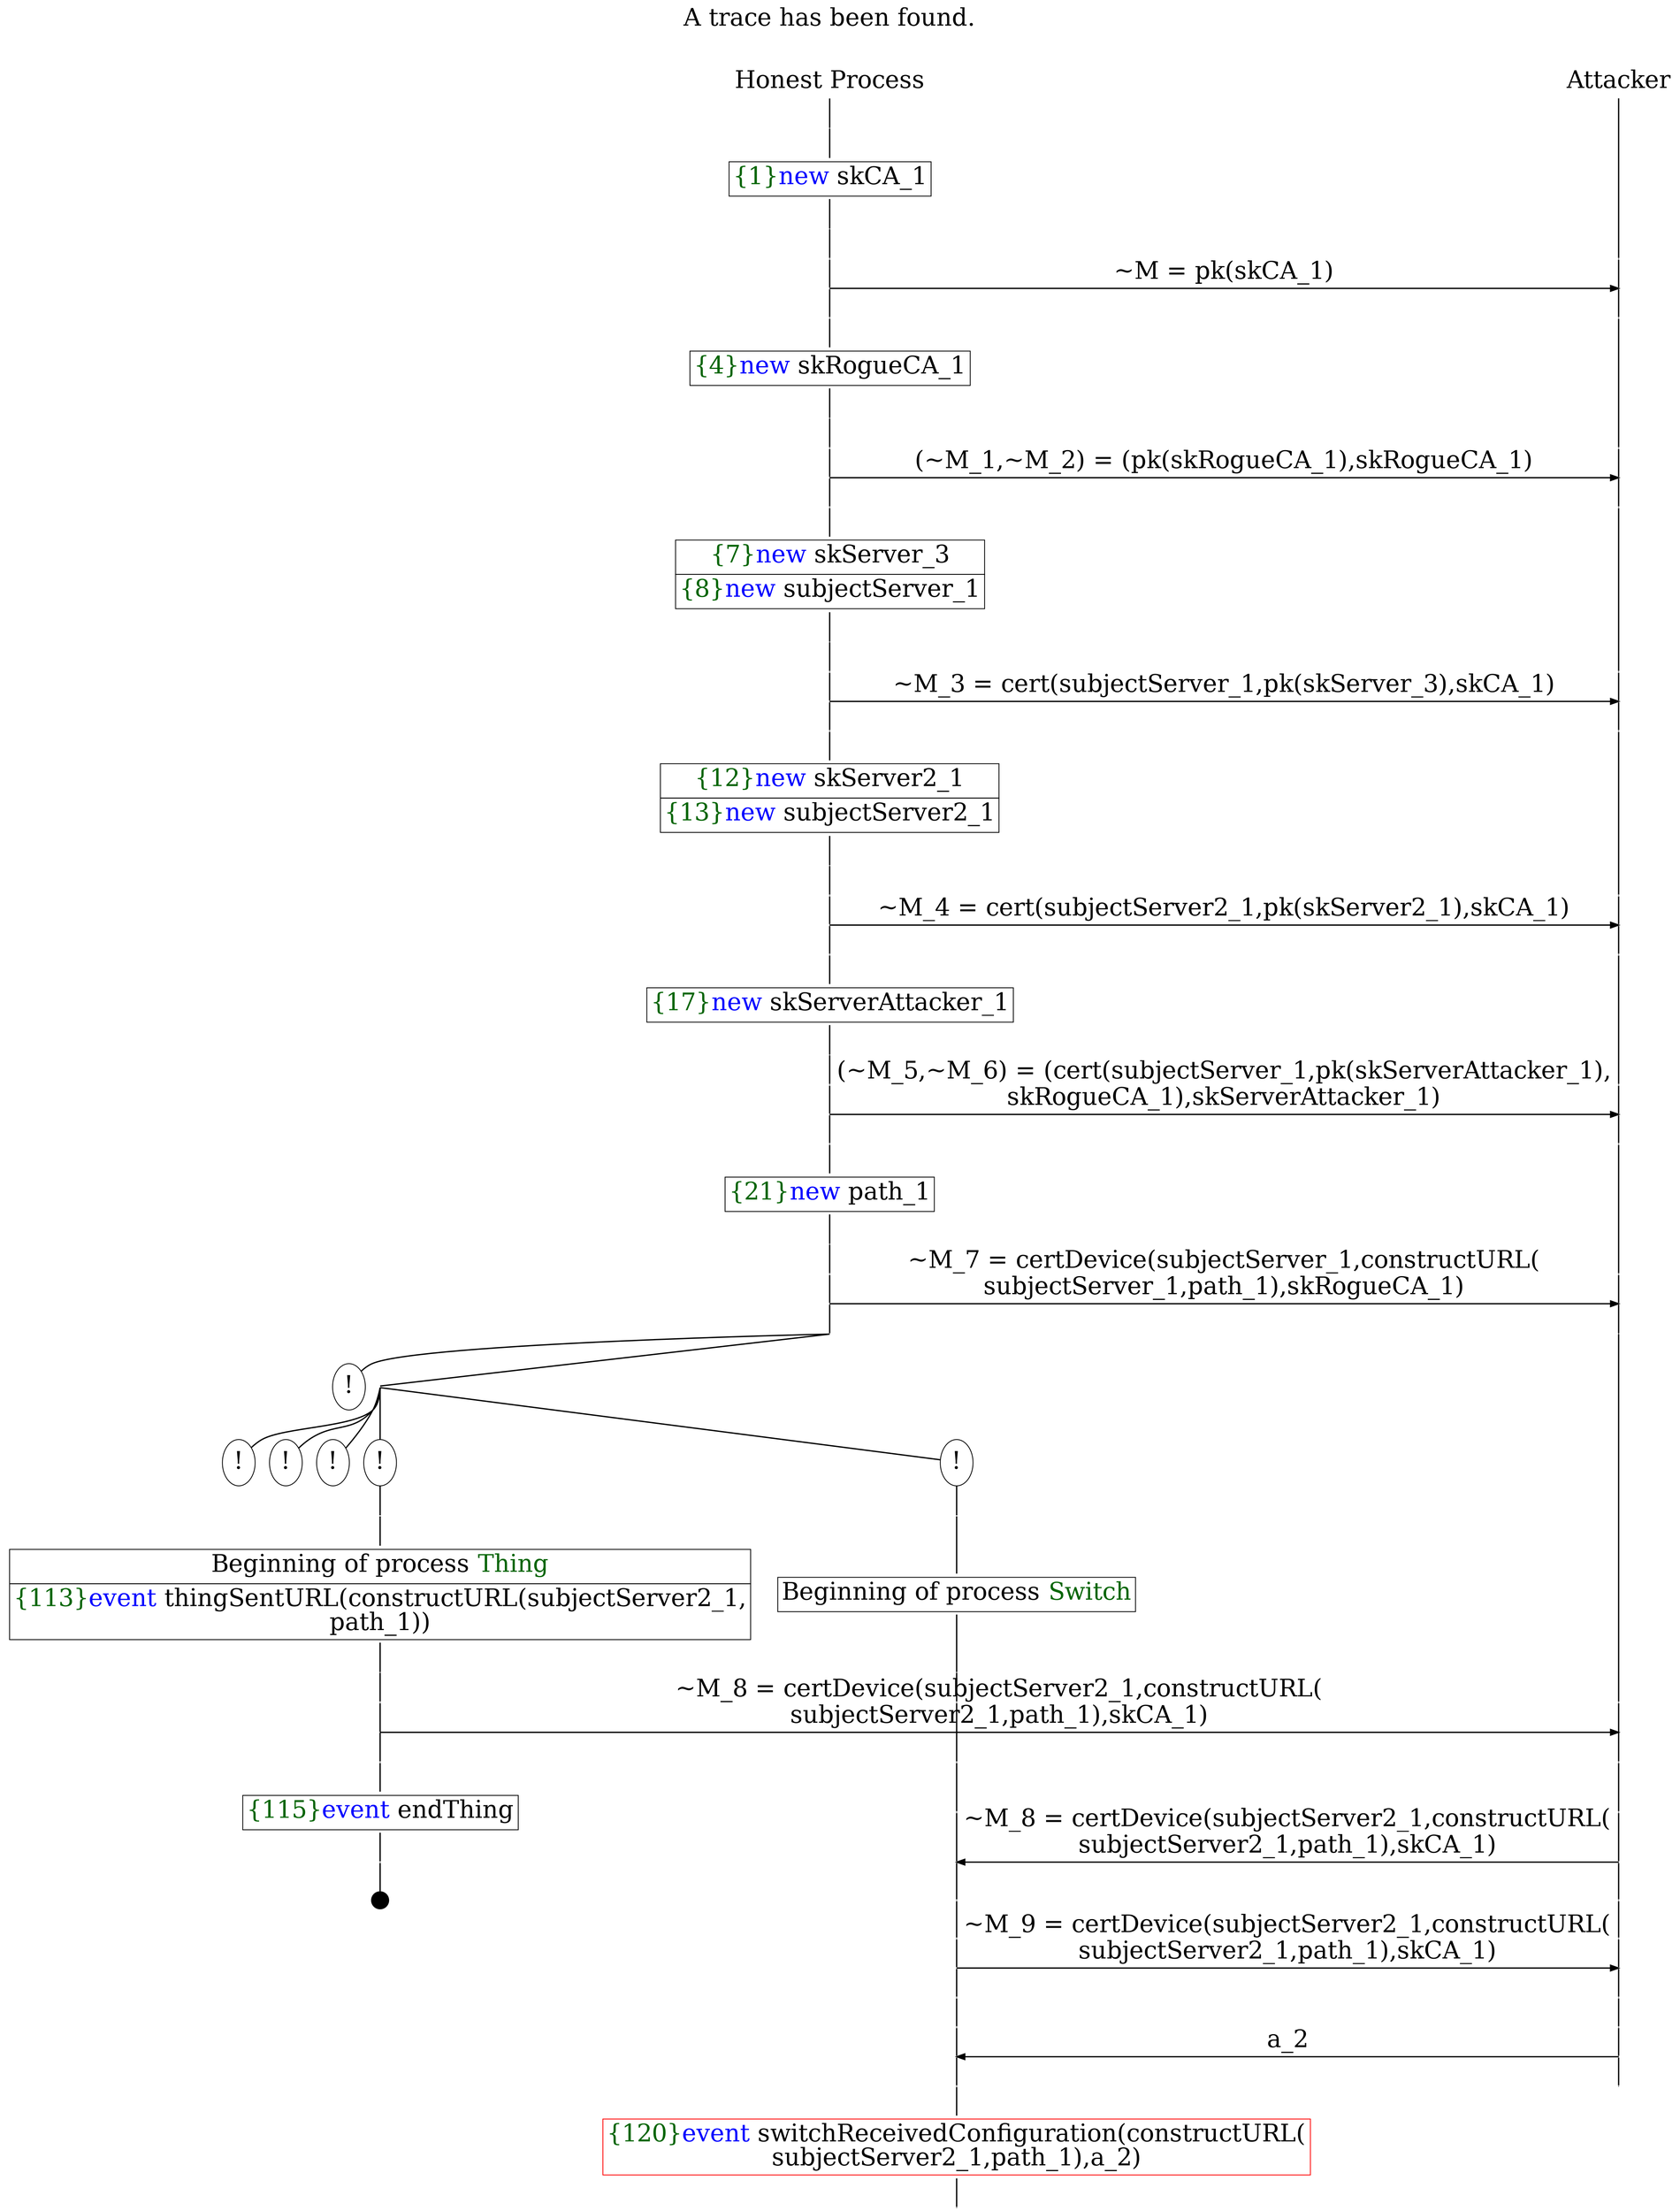 digraph {
graph [ordering = out]
edge [arrowhead = none, penwidth = 1.6, fontsize = 30]
node [shape = point, width = 0, height = 0, fontsize = 30]
Trace [label = <A trace has been found.<br/>
>, shape = plaintext]
P0__0 [label = "Honest Process", shape = plaintext]
P__0 [label = "Attacker", shape = plaintext]
Trace -> P0__0 [label = "", style = invisible, weight = 100]{rank = same; P0__0 P__0}
P0__0 -> P0__1 [label = <>, weight = 100]
P0__1 -> P0__2 [label = <>, weight = 100]
P0__2 [shape = plaintext, label = <<TABLE BORDER="0" CELLBORDER="1" CELLSPACING="0" CELLPADDING="4"> <TR><TD><FONT COLOR="darkgreen">{1}</FONT><FONT COLOR="blue">new </FONT>skCA_1</TD></TR></TABLE>>]
P0__2 -> P0__3 [label = <>, weight = 100]
P0__3 -> P0__4 [label = <>, weight = 100]
P__0 -> P__1 [label = <>, weight = 100]
{rank = same; P__1 P0__4}
P0__4 -> P0__5 [label = <>, weight = 100]
P__1 -> P__2 [label = <>, weight = 100]
{rank = same; P__2 P0__5}
P0__5 -> P__2 [label = <~M = pk(skCA_1)>, arrowhead = normal]
P0__5 -> P0__6 [label = <>, weight = 100]
P__2 -> P__3 [label = <>, weight = 100]
{rank = same; P__3 P0__6}
P0__6 -> P0__7 [label = <>, weight = 100]
P0__7 [shape = plaintext, label = <<TABLE BORDER="0" CELLBORDER="1" CELLSPACING="0" CELLPADDING="4"> <TR><TD><FONT COLOR="darkgreen">{4}</FONT><FONT COLOR="blue">new </FONT>skRogueCA_1</TD></TR></TABLE>>]
P0__7 -> P0__8 [label = <>, weight = 100]
P0__8 -> P0__9 [label = <>, weight = 100]
P__3 -> P__4 [label = <>, weight = 100]
{rank = same; P__4 P0__9}
P0__9 -> P0__10 [label = <>, weight = 100]
P__4 -> P__5 [label = <>, weight = 100]
{rank = same; P__5 P0__10}
P0__10 -> P__5 [label = <(~M_1,~M_2) = (pk(skRogueCA_1),skRogueCA_1)>, arrowhead = normal]
P0__10 -> P0__11 [label = <>, weight = 100]
P__5 -> P__6 [label = <>, weight = 100]
{rank = same; P__6 P0__11}
P0__11 -> P0__12 [label = <>, weight = 100]
P0__12 [shape = plaintext, label = <<TABLE BORDER="0" CELLBORDER="1" CELLSPACING="0" CELLPADDING="4"> <TR><TD><FONT COLOR="darkgreen">{7}</FONT><FONT COLOR="blue">new </FONT>skServer_3</TD></TR><TR><TD><FONT COLOR="darkgreen">{8}</FONT><FONT COLOR="blue">new </FONT>subjectServer_1</TD></TR></TABLE>>]
P0__12 -> P0__13 [label = <>, weight = 100]
P0__13 -> P0__14 [label = <>, weight = 100]
P__6 -> P__7 [label = <>, weight = 100]
{rank = same; P__7 P0__14}
P0__14 -> P0__15 [label = <>, weight = 100]
P__7 -> P__8 [label = <>, weight = 100]
{rank = same; P__8 P0__15}
P0__15 -> P__8 [label = <~M_3 = cert(subjectServer_1,pk(skServer_3),skCA_1)>, arrowhead = normal]
P0__15 -> P0__16 [label = <>, weight = 100]
P__8 -> P__9 [label = <>, weight = 100]
{rank = same; P__9 P0__16}
P0__16 -> P0__17 [label = <>, weight = 100]
P0__17 [shape = plaintext, label = <<TABLE BORDER="0" CELLBORDER="1" CELLSPACING="0" CELLPADDING="4"> <TR><TD><FONT COLOR="darkgreen">{12}</FONT><FONT COLOR="blue">new </FONT>skServer2_1</TD></TR><TR><TD><FONT COLOR="darkgreen">{13}</FONT><FONT COLOR="blue">new </FONT>subjectServer2_1</TD></TR></TABLE>>]
P0__17 -> P0__18 [label = <>, weight = 100]
P0__18 -> P0__19 [label = <>, weight = 100]
P__9 -> P__10 [label = <>, weight = 100]
{rank = same; P__10 P0__19}
P0__19 -> P0__20 [label = <>, weight = 100]
P__10 -> P__11 [label = <>, weight = 100]
{rank = same; P__11 P0__20}
P0__20 -> P__11 [label = <~M_4 = cert(subjectServer2_1,pk(skServer2_1),skCA_1)>, arrowhead = normal]
P0__20 -> P0__21 [label = <>, weight = 100]
P__11 -> P__12 [label = <>, weight = 100]
{rank = same; P__12 P0__21}
P0__21 -> P0__22 [label = <>, weight = 100]
P0__22 [shape = plaintext, label = <<TABLE BORDER="0" CELLBORDER="1" CELLSPACING="0" CELLPADDING="4"> <TR><TD><FONT COLOR="darkgreen">{17}</FONT><FONT COLOR="blue">new </FONT>skServerAttacker_1</TD></TR></TABLE>>]
P0__22 -> P0__23 [label = <>, weight = 100]
P0__23 -> P0__24 [label = <>, weight = 100]
P__12 -> P__13 [label = <>, weight = 100]
{rank = same; P__13 P0__24}
P0__24 -> P0__25 [label = <>, weight = 100]
P__13 -> P__14 [label = <>, weight = 100]
{rank = same; P__14 P0__25}
P0__25 -> P__14 [label = <(~M_5,~M_6) = (cert(subjectServer_1,pk(skServerAttacker_1),<br/>
skRogueCA_1),skServerAttacker_1)>, arrowhead = normal]
P0__25 -> P0__26 [label = <>, weight = 100]
P__14 -> P__15 [label = <>, weight = 100]
{rank = same; P__15 P0__26}
P0__26 -> P0__27 [label = <>, weight = 100]
P0__27 [shape = plaintext, label = <<TABLE BORDER="0" CELLBORDER="1" CELLSPACING="0" CELLPADDING="4"> <TR><TD><FONT COLOR="darkgreen">{21}</FONT><FONT COLOR="blue">new </FONT>path_1</TD></TR></TABLE>>]
P0__27 -> P0__28 [label = <>, weight = 100]
P0__28 -> P0__29 [label = <>, weight = 100]
P__15 -> P__16 [label = <>, weight = 100]
{rank = same; P__16 P0__29}
P0__29 -> P0__30 [label = <>, weight = 100]
P__16 -> P__17 [label = <>, weight = 100]
{rank = same; P__17 P0__30}
P0__30 -> P__17 [label = <~M_7 = certDevice(subjectServer_1,constructURL(<br/>
subjectServer_1,path_1),skRogueCA_1)>, arrowhead = normal]
P0__30 -> P0__31 [label = <>, weight = 100]
P__17 -> P__18 [label = <>, weight = 100]
{rank = same; P__18 P0__31}
/*RPar */
P0__31 -> P0_1__31 [label = <>]
P0__31 -> P0_0__31 [label = <>]
P0__31 [label = "", fixedsize = false, width = 0, height = 0, shape = none]
{rank = same; P0_0__31 P0_1__31}
/*RPar */
P0_0__31 -> P0_0_4__31 [label = <>]
P0_0__31 -> P0_0_3__31 [label = <>]
P0_0__31 -> P0_0_2__31 [label = <>]
P0_0__31 -> P0_0_1__31 [label = <>]
P0_0__31 -> P0_0_0__31 [label = <>]
P0_0__31 [label = "", fixedsize = false, width = 0, height = 0, shape = none]
{rank = same; P0_0_0__31 P0_0_1__31 P0_0_2__31 P0_0_3__31 P0_0_4__31}
P0_0_0__31 [label = "!", shape = ellipse]
P0_0_0_0__31 [label = "", fixedsize = false, width = 0, height = 0, shape = none]
P0_0_0__31 -> P0_0_0_0__31 [label = <>, weight = 100]
P0_0_0_0__31 -> P0_0_0_0__32 [label = <>, weight = 100]
P0_0_0_0__32 [shape = plaintext, label = <<TABLE BORDER="0" CELLBORDER="1" CELLSPACING="0" CELLPADDING="4"> <TR><TD>Beginning of process <FONT COLOR="darkgreen">Switch</FONT></TD></TR></TABLE>>]
P0_0_0_0__32 -> P0_0_0_0__33 [label = <>, weight = 100]
P0_0_1__31 [label = "!", shape = ellipse]
P0_0_1_0__31 [label = "", fixedsize = false, width = 0, height = 0, shape = none]
P0_0_1__31 -> P0_0_1_0__31 [label = <>, weight = 100]
P0_0_1_0__31 -> P0_0_1_0__32 [label = <>, weight = 100]
P0_0_1_0__32 [shape = plaintext, label = <<TABLE BORDER="0" CELLBORDER="1" CELLSPACING="0" CELLPADDING="4"> <TR><TD>Beginning of process <FONT COLOR="darkgreen">Thing</FONT></TD></TR><TR><TD><FONT COLOR="darkgreen">{113}</FONT><FONT COLOR="blue">event</FONT> thingSentURL(constructURL(subjectServer2_1,<br/>
path_1))</TD></TR></TABLE>>]
P0_0_1_0__32 -> P0_0_1_0__33 [label = <>, weight = 100]
P0_0_1_0__33 -> P0_0_1_0__34 [label = <>, weight = 100]
P0_0_0_0__33 -> P0_0_0_0__34 [label = <>, weight = 100]
P__18 -> P__19 [label = <>, weight = 100]
{rank = same; P__19 P0_0_0_0__34 P0_0_1_0__34}
P0_0_1_0__34 -> P0_0_1_0__35 [label = <>, weight = 100]
P__19 -> P__20 [label = <>, weight = 100]
{rank = same; P__20 P0_0_1_0__35}
P0_0_1_0__35 -> P__20 [label = <~M_8 = certDevice(subjectServer2_1,constructURL(<br/>
subjectServer2_1,path_1),skCA_1)>, arrowhead = normal]
P0_0_1_0__35 -> P0_0_1_0__36 [label = <>, weight = 100]
P0_0_0_0__34 -> P0_0_0_0__35 [label = <>, weight = 100]
P__20 -> P__21 [label = <>, weight = 100]
{rank = same; P__21 P0_0_0_0__35 P0_0_1_0__36}
P0_0_1_0__36 -> P0_0_1_0__37 [label = <>, weight = 100]
P0_0_1_0__37 [shape = plaintext, label = <<TABLE BORDER="0" CELLBORDER="1" CELLSPACING="0" CELLPADDING="4"> <TR><TD><FONT COLOR="darkgreen">{115}</FONT><FONT COLOR="blue">event</FONT> endThing</TD></TR></TABLE>>]
P0_0_1_0__37 -> P0_0_1_0__38 [label = <>, weight = 100]
P0_0_1_0__39 [label = "", width = 0.3, height = 0.3]
P0_0_1_0__38 -> P0_0_1_0__39 [label = <>, weight = 100]
P0_0_2__31 [label = "!", shape = ellipse]
P0_0_3__31 [label = "!", shape = ellipse]
P0_0_4__31 [label = "!", shape = ellipse]
P0_1__31 [label = "!", shape = ellipse]
P0_0_0_0__35 -> P0_0_0_0__36 [label = <>, weight = 100]
P__21 -> P__22 [label = <>, weight = 100]
{rank = same; P__22 P0_0_0_0__36}
P0_0_0_0__36 -> P0_0_0_0__37 [label = <>, weight = 100]
P__22 -> P__23 [label = <>, weight = 100]
{rank = same; P__23 P0_0_0_0__37}
P0_0_0_0__37 -> P__23 [label = <~M_8 = certDevice(subjectServer2_1,constructURL(<br/>
subjectServer2_1,path_1),skCA_1)>, dir = back, arrowhead = normal]
P0_0_0_0__37 -> P0_0_0_0__38 [label = <>, weight = 100]
P__23 -> P__24 [label = <>, weight = 100]
{rank = same; P__24 P0_0_0_0__38}
P0_0_0_0__38 -> P0_0_0_0__39 [label = <>, weight = 100]
P__24 -> P__25 [label = <>, weight = 100]
{rank = same; P__25 P0_0_0_0__39}
P0_0_0_0__39 -> P0_0_0_0__40 [label = <>, weight = 100]
P__25 -> P__26 [label = <>, weight = 100]
{rank = same; P__26 P0_0_0_0__40}
P0_0_0_0__40 -> P__26 [label = <~M_9 = certDevice(subjectServer2_1,constructURL(<br/>
subjectServer2_1,path_1),skCA_1)>, arrowhead = normal]
P0_0_0_0__40 -> P0_0_0_0__41 [label = <>, weight = 100]
P__26 -> P__27 [label = <>, weight = 100]
{rank = same; P__27 P0_0_0_0__41}
P0_0_0_0__41 -> P0_0_0_0__42 [label = <>, weight = 100]
P__27 -> P__28 [label = <>, weight = 100]
{rank = same; P__28 P0_0_0_0__42}
P0_0_0_0__42 -> P0_0_0_0__43 [label = <>, weight = 100]
P__28 -> P__29 [label = <>, weight = 100]
{rank = same; P__29 P0_0_0_0__43}
P0_0_0_0__43 -> P__29 [label = <a_2>, dir = back, arrowhead = normal]
P0_0_0_0__43 -> P0_0_0_0__44 [label = <>, weight = 100]
P__29 -> P__30 [label = <>, weight = 100]
{rank = same; P__30 P0_0_0_0__44}
P0_0_0_0__44 -> P0_0_0_0__45 [label = <>, weight = 100]
P0_0_0_0__45 [color = red, shape = plaintext, label = <<TABLE BORDER="0" CELLBORDER="1" CELLSPACING="0" CELLPADDING="4"> <TR><TD><FONT COLOR="darkgreen">{120}</FONT><FONT COLOR="blue">event</FONT> switchReceivedConfiguration(constructURL(<br/>
subjectServer2_1,path_1),a_2)</TD></TR></TABLE>>]
P0_0_0_0__45 -> P0_0_0_0__46 [label = <>, weight = 100]
}